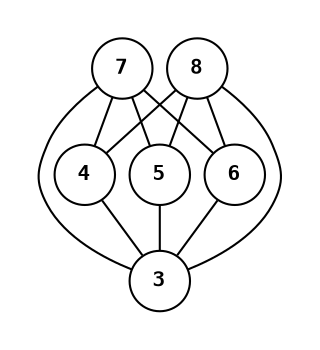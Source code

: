 digraph finite_state_machine {
graph[rankdir=BT, center=true, margin=0.2, nodesep=0.1, ranksep=0.3]
node[shape=circle, fontname="Courier-Bold", fontsize=10, width=0.4, height=0.4, fixedsize=true]
edge[arrowsize=0.6, arrowhead=vee]

3 -> 4 [dir=none];
3 -> 5 [dir=none];
3 -> 6 [dir=none];
3 -> 7 [dir=none];
3 -> 8 [dir=none];
4 -> 7 [dir=none];
4 -> 8 [dir=none];
5 -> 7 [dir=none];
5 -> 8 [dir=none];
6 -> 7 [dir=none];
6 -> 8 [dir=none];
}
